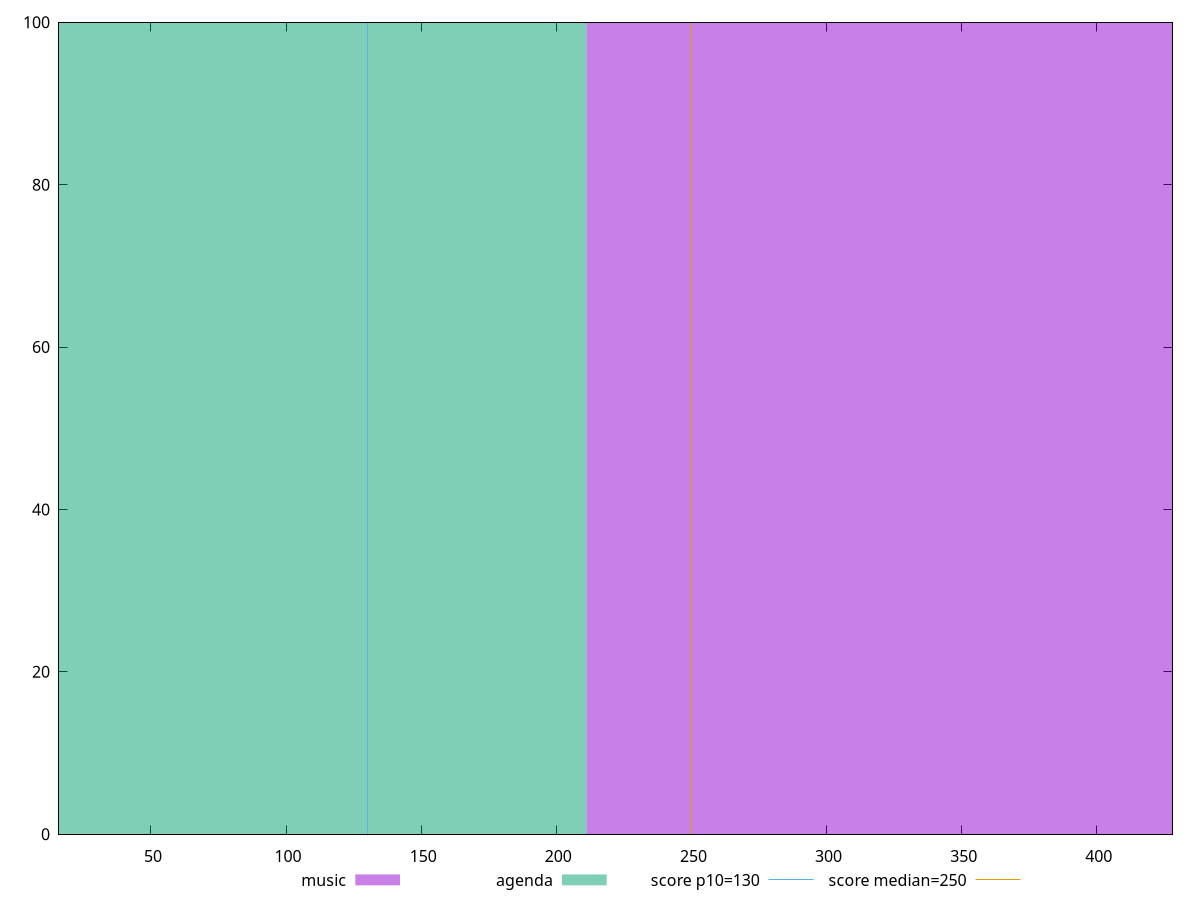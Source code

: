 reset

$music <<EOF
422.2591439016606 100
EOF

$agenda <<EOF
0 100
EOF

set key outside below
set boxwidth 422.2591439016606
set xrange [16:428]
set yrange [0:100]
set trange [0:100]
set style fill transparent solid 0.5 noborder

set parametric
set terminal svg size 640, 500 enhanced background rgb 'white'
set output "reports/report_00030_2021-02-24T20-42-31.540Z/max-potential-fid/comparison/histogram/0_vs_1.svg"

plot $music title "music" with boxes, \
     $agenda title "agenda" with boxes, \
     130,t title "score p10=130", \
     250,t title "score median=250"

reset
